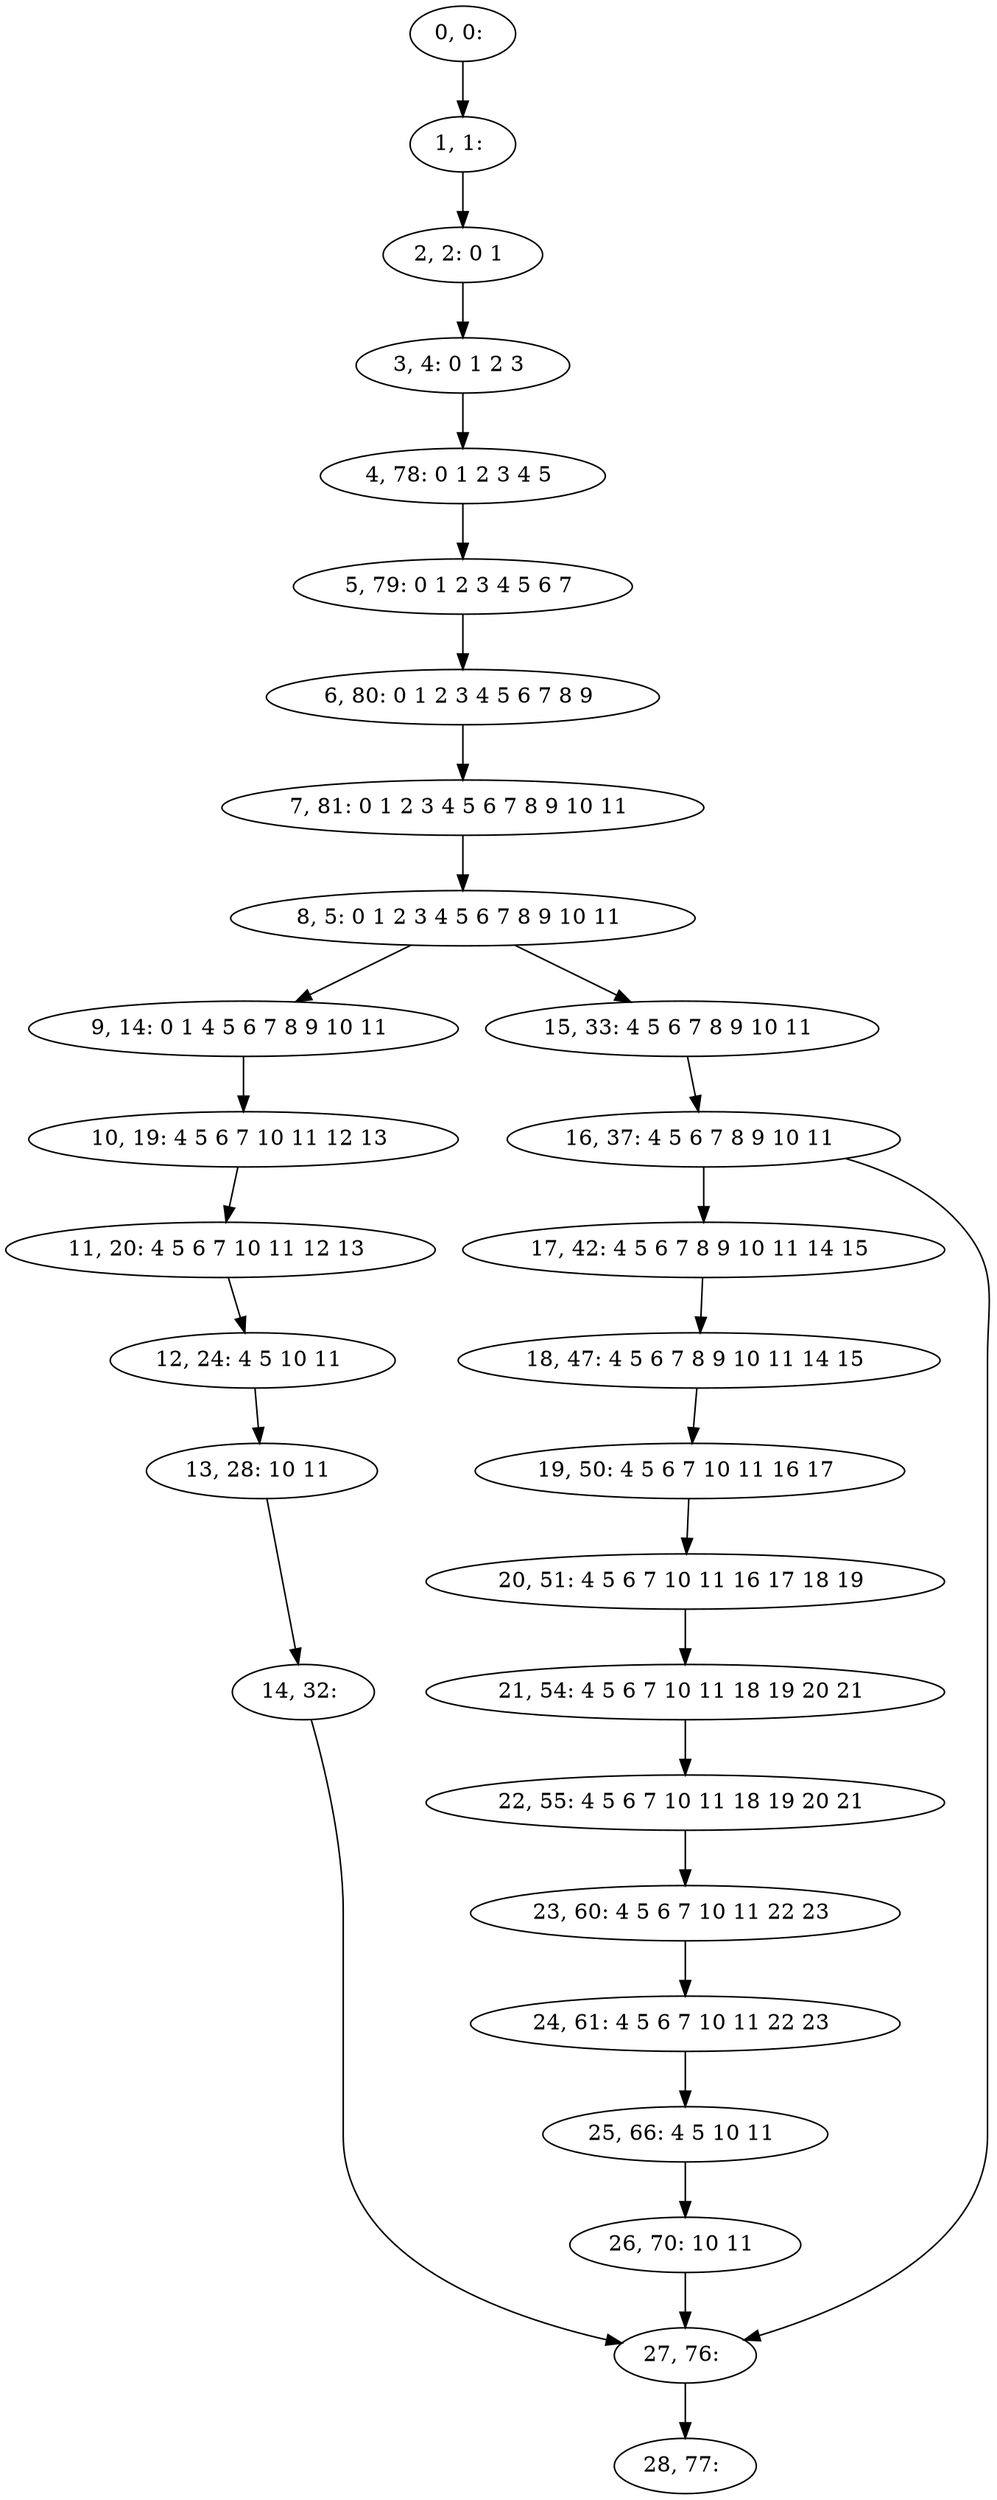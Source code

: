 digraph G {
0[label="0, 0: "];
1[label="1, 1: "];
2[label="2, 2: 0 1 "];
3[label="3, 4: 0 1 2 3 "];
4[label="4, 78: 0 1 2 3 4 5 "];
5[label="5, 79: 0 1 2 3 4 5 6 7 "];
6[label="6, 80: 0 1 2 3 4 5 6 7 8 9 "];
7[label="7, 81: 0 1 2 3 4 5 6 7 8 9 10 11 "];
8[label="8, 5: 0 1 2 3 4 5 6 7 8 9 10 11 "];
9[label="9, 14: 0 1 4 5 6 7 8 9 10 11 "];
10[label="10, 19: 4 5 6 7 10 11 12 13 "];
11[label="11, 20: 4 5 6 7 10 11 12 13 "];
12[label="12, 24: 4 5 10 11 "];
13[label="13, 28: 10 11 "];
14[label="14, 32: "];
15[label="15, 33: 4 5 6 7 8 9 10 11 "];
16[label="16, 37: 4 5 6 7 8 9 10 11 "];
17[label="17, 42: 4 5 6 7 8 9 10 11 14 15 "];
18[label="18, 47: 4 5 6 7 8 9 10 11 14 15 "];
19[label="19, 50: 4 5 6 7 10 11 16 17 "];
20[label="20, 51: 4 5 6 7 10 11 16 17 18 19 "];
21[label="21, 54: 4 5 6 7 10 11 18 19 20 21 "];
22[label="22, 55: 4 5 6 7 10 11 18 19 20 21 "];
23[label="23, 60: 4 5 6 7 10 11 22 23 "];
24[label="24, 61: 4 5 6 7 10 11 22 23 "];
25[label="25, 66: 4 5 10 11 "];
26[label="26, 70: 10 11 "];
27[label="27, 76: "];
28[label="28, 77: "];
0->1 ;
1->2 ;
2->3 ;
3->4 ;
4->5 ;
5->6 ;
6->7 ;
7->8 ;
8->9 ;
8->15 ;
9->10 ;
10->11 ;
11->12 ;
12->13 ;
13->14 ;
14->27 ;
15->16 ;
16->17 ;
16->27 ;
17->18 ;
18->19 ;
19->20 ;
20->21 ;
21->22 ;
22->23 ;
23->24 ;
24->25 ;
25->26 ;
26->27 ;
27->28 ;
}
